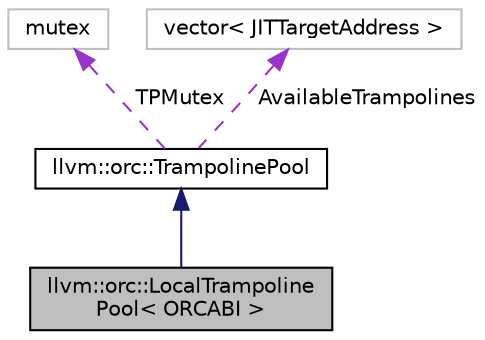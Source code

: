 digraph "llvm::orc::LocalTrampolinePool&lt; ORCABI &gt;"
{
 // LATEX_PDF_SIZE
  bgcolor="transparent";
  edge [fontname="Helvetica",fontsize="10",labelfontname="Helvetica",labelfontsize="10"];
  node [fontname="Helvetica",fontsize="10",shape=record];
  Node1 [label="llvm::orc::LocalTrampoline\lPool\< ORCABI \>",height=0.2,width=0.4,color="black", fillcolor="grey75", style="filled", fontcolor="black",tooltip="A trampoline pool for trampolines within the current process."];
  Node2 -> Node1 [dir="back",color="midnightblue",fontsize="10",style="solid",fontname="Helvetica"];
  Node2 [label="llvm::orc::TrampolinePool",height=0.2,width=0.4,color="black",URL="$classllvm_1_1orc_1_1TrampolinePool.html",tooltip="Base class for pools of compiler re-entry trampolines."];
  Node3 -> Node2 [dir="back",color="darkorchid3",fontsize="10",style="dashed",label=" TPMutex" ,fontname="Helvetica"];
  Node3 [label="mutex",height=0.2,width=0.4,color="grey75",tooltip=" "];
  Node4 -> Node2 [dir="back",color="darkorchid3",fontsize="10",style="dashed",label=" AvailableTrampolines" ,fontname="Helvetica"];
  Node4 [label="vector\< JITTargetAddress \>",height=0.2,width=0.4,color="grey75",tooltip=" "];
}

